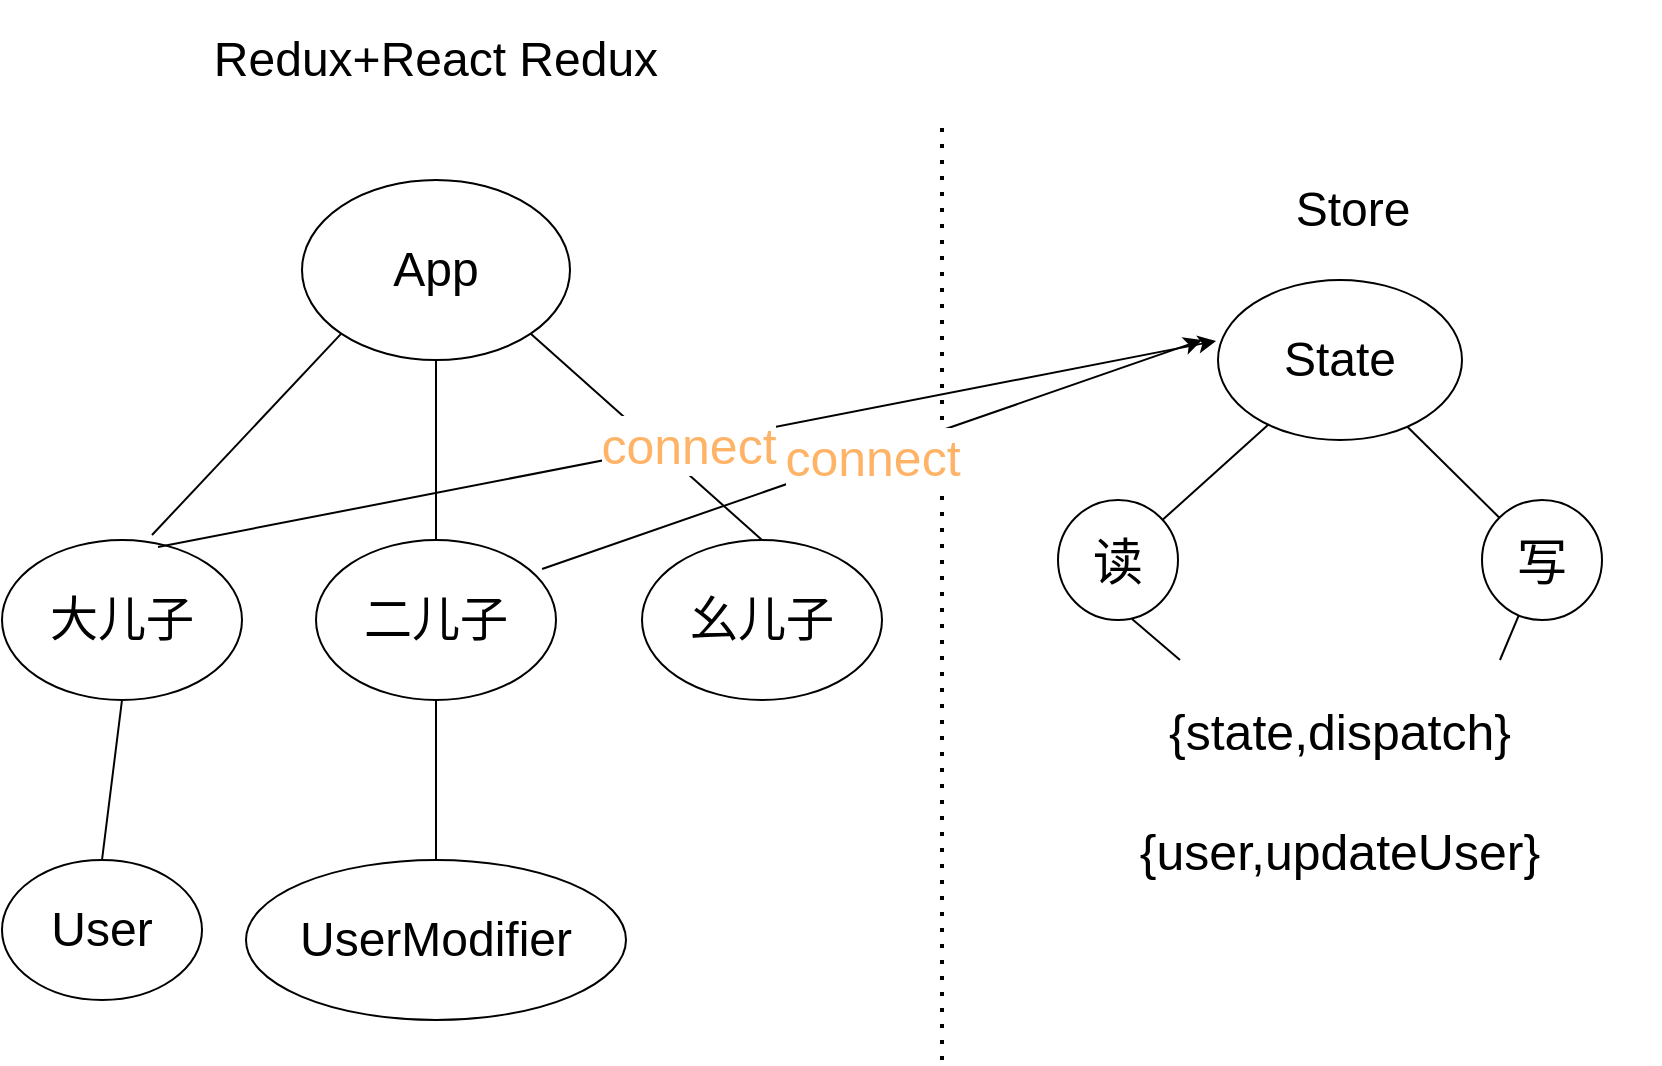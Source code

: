 <mxfile>
    <diagram id="MtIt7x2Zep-EgAF0nwUr" name="第 1 页">
        <mxGraphModel dx="970" dy="696" grid="1" gridSize="10" guides="1" tooltips="1" connect="1" arrows="1" fold="1" page="1" pageScale="1" pageWidth="827" pageHeight="1169" math="0" shadow="0">
            <root>
                <mxCell id="0"/>
                <mxCell id="1" parent="0"/>
                <mxCell id="2" value="Redux+React Redux" style="text;html=1;strokeColor=none;fillColor=none;align=center;verticalAlign=middle;whiteSpace=wrap;rounded=0;fontSize=24;" vertex="1" parent="1">
                    <mxGeometry x="37" y="20" width="380" height="60" as="geometry"/>
                </mxCell>
                <mxCell id="3" value="App" style="ellipse;whiteSpace=wrap;html=1;fontSize=24;" vertex="1" parent="1">
                    <mxGeometry x="160" y="110" width="134" height="90" as="geometry"/>
                </mxCell>
                <mxCell id="4" value="大儿子" style="ellipse;whiteSpace=wrap;html=1;fontSize=24;" vertex="1" parent="1">
                    <mxGeometry x="10" y="290" width="120" height="80" as="geometry"/>
                </mxCell>
                <mxCell id="5" value="二儿子" style="ellipse;whiteSpace=wrap;html=1;fontSize=24;" vertex="1" parent="1">
                    <mxGeometry x="167" y="290" width="120" height="80" as="geometry"/>
                </mxCell>
                <mxCell id="6" value="幺儿子" style="ellipse;whiteSpace=wrap;html=1;fontSize=24;" vertex="1" parent="1">
                    <mxGeometry x="330" y="290" width="120" height="80" as="geometry"/>
                </mxCell>
                <mxCell id="9" value="" style="endArrow=none;html=1;fontSize=24;exitX=0.625;exitY=-0.031;exitDx=0;exitDy=0;exitPerimeter=0;entryX=0;entryY=1;entryDx=0;entryDy=0;" edge="1" parent="1" source="4" target="3">
                    <mxGeometry width="50" height="50" relative="1" as="geometry">
                        <mxPoint x="90" y="260" as="sourcePoint"/>
                        <mxPoint x="140" y="210" as="targetPoint"/>
                    </mxGeometry>
                </mxCell>
                <mxCell id="10" value="" style="endArrow=none;html=1;fontSize=24;entryX=0.5;entryY=1;entryDx=0;entryDy=0;" edge="1" parent="1" source="5" target="3">
                    <mxGeometry width="50" height="50" relative="1" as="geometry">
                        <mxPoint x="95" y="297.52" as="sourcePoint"/>
                        <mxPoint x="197.761" y="201.475" as="targetPoint"/>
                    </mxGeometry>
                </mxCell>
                <mxCell id="11" value="" style="endArrow=none;html=1;fontSize=24;exitX=0.5;exitY=0;exitDx=0;exitDy=0;entryX=1;entryY=1;entryDx=0;entryDy=0;" edge="1" parent="1" source="6" target="3">
                    <mxGeometry width="50" height="50" relative="1" as="geometry">
                        <mxPoint x="105" y="307.52" as="sourcePoint"/>
                        <mxPoint x="207.761" y="211.475" as="targetPoint"/>
                    </mxGeometry>
                </mxCell>
                <mxCell id="12" value="User" style="ellipse;whiteSpace=wrap;html=1;fontSize=24;" vertex="1" parent="1">
                    <mxGeometry x="10" y="450" width="100" height="70" as="geometry"/>
                </mxCell>
                <mxCell id="13" value="UserModifier" style="ellipse;whiteSpace=wrap;html=1;fontSize=24;" vertex="1" parent="1">
                    <mxGeometry x="132" y="450" width="190" height="80" as="geometry"/>
                </mxCell>
                <mxCell id="14" value="" style="endArrow=none;html=1;fontSize=24;exitX=0.5;exitY=1;exitDx=0;exitDy=0;entryX=0.5;entryY=0;entryDx=0;entryDy=0;" edge="1" parent="1" source="4" target="12">
                    <mxGeometry width="50" height="50" relative="1" as="geometry">
                        <mxPoint x="95" y="297.52" as="sourcePoint"/>
                        <mxPoint x="189.624" y="196.82" as="targetPoint"/>
                    </mxGeometry>
                </mxCell>
                <mxCell id="15" value="" style="endArrow=none;html=1;fontSize=24;exitX=0.5;exitY=1;exitDx=0;exitDy=0;" edge="1" parent="1" source="5" target="13">
                    <mxGeometry width="50" height="50" relative="1" as="geometry">
                        <mxPoint x="80" y="380" as="sourcePoint"/>
                        <mxPoint x="70" y="460" as="targetPoint"/>
                    </mxGeometry>
                </mxCell>
                <mxCell id="16" value="" style="endArrow=none;dashed=1;html=1;dashPattern=1 3;strokeWidth=2;fontSize=24;" edge="1" parent="1">
                    <mxGeometry width="50" height="50" relative="1" as="geometry">
                        <mxPoint x="480" y="550" as="sourcePoint"/>
                        <mxPoint x="480" y="80" as="targetPoint"/>
                    </mxGeometry>
                </mxCell>
                <mxCell id="17" value="Store" style="text;html=1;align=center;verticalAlign=middle;resizable=0;points=[];autosize=1;strokeColor=none;fillColor=none;fontSize=24;" vertex="1" parent="1">
                    <mxGeometry x="650" y="110" width="70" height="30" as="geometry"/>
                </mxCell>
                <mxCell id="18" value="State" style="ellipse;whiteSpace=wrap;html=1;fontSize=24;" vertex="1" parent="1">
                    <mxGeometry x="618" y="160" width="122" height="80" as="geometry"/>
                </mxCell>
                <mxCell id="19" value="读" style="ellipse;whiteSpace=wrap;html=1;aspect=fixed;fontSize=25;" vertex="1" parent="1">
                    <mxGeometry x="538" y="270" width="60" height="60" as="geometry"/>
                </mxCell>
                <mxCell id="20" value="写" style="ellipse;whiteSpace=wrap;html=1;aspect=fixed;fontSize=25;" vertex="1" parent="1">
                    <mxGeometry x="750" y="270" width="60" height="60" as="geometry"/>
                </mxCell>
                <mxCell id="21" value="" style="endArrow=none;html=1;fontSize=25;" edge="1" parent="1" source="19" target="18">
                    <mxGeometry width="50" height="50" relative="1" as="geometry">
                        <mxPoint x="590" y="270" as="sourcePoint"/>
                        <mxPoint x="640" y="220" as="targetPoint"/>
                    </mxGeometry>
                </mxCell>
                <mxCell id="22" value="" style="endArrow=none;html=1;fontSize=25;" edge="1" parent="1" source="20" target="18">
                    <mxGeometry width="50" height="50" relative="1" as="geometry">
                        <mxPoint x="730" y="260" as="sourcePoint"/>
                        <mxPoint x="780" y="210" as="targetPoint"/>
                    </mxGeometry>
                </mxCell>
                <mxCell id="25" value="{state,dispatch}" style="text;html=1;strokeColor=none;fillColor=none;align=center;verticalAlign=middle;whiteSpace=wrap;rounded=0;fontSize=25;" vertex="1" parent="1">
                    <mxGeometry x="519" y="360" width="320" height="50" as="geometry"/>
                </mxCell>
                <mxCell id="26" value="{user,updateUser}" style="text;html=1;strokeColor=none;fillColor=none;align=center;verticalAlign=middle;whiteSpace=wrap;rounded=0;fontSize=25;" vertex="1" parent="1">
                    <mxGeometry x="519" y="420" width="320" height="50" as="geometry"/>
                </mxCell>
                <mxCell id="27" value="" style="endArrow=none;html=1;fontSize=25;exitX=0.617;exitY=0.992;exitDx=0;exitDy=0;exitPerimeter=0;entryX=0.25;entryY=0;entryDx=0;entryDy=0;" edge="1" parent="1" source="19">
                    <mxGeometry width="50" height="50" relative="1" as="geometry">
                        <mxPoint x="630" y="310" as="sourcePoint"/>
                        <mxPoint x="599.0" y="350" as="targetPoint"/>
                    </mxGeometry>
                </mxCell>
                <mxCell id="28" value="" style="endArrow=none;html=1;fontSize=25;exitX=0.75;exitY=0;exitDx=0;exitDy=0;" edge="1" parent="1" target="20">
                    <mxGeometry width="50" height="50" relative="1" as="geometry">
                        <mxPoint x="759" y="350" as="sourcePoint"/>
                        <mxPoint x="730" y="310" as="targetPoint"/>
                    </mxGeometry>
                </mxCell>
                <mxCell id="33" value="" style="endArrow=classic;html=1;fontSize=25;fontColor=#CC0000;entryX=-0.008;entryY=0.381;entryDx=0;entryDy=0;entryPerimeter=0;exitX=0.65;exitY=0.044;exitDx=0;exitDy=0;exitPerimeter=0;" edge="1" parent="1" source="4" target="18">
                    <mxGeometry relative="1" as="geometry">
                        <mxPoint x="340" y="210" as="sourcePoint"/>
                        <mxPoint x="440" y="210" as="targetPoint"/>
                    </mxGeometry>
                </mxCell>
                <mxCell id="34" value="&lt;font color=&quot;#ffb366&quot;&gt;connect&lt;/font&gt;" style="edgeLabel;resizable=0;html=1;align=center;verticalAlign=middle;fontSize=25;fontColor=#CC0000;" connectable="0" vertex="1" parent="33">
                    <mxGeometry relative="1" as="geometry"/>
                </mxCell>
                <mxCell id="35" value="" style="endArrow=classic;html=1;fontSize=25;fontColor=#CC0000;exitX=0.942;exitY=0.181;exitDx=0;exitDy=0;exitPerimeter=0;" edge="1" parent="1" source="5">
                    <mxGeometry relative="1" as="geometry">
                        <mxPoint x="98" y="303.52" as="sourcePoint"/>
                        <mxPoint x="610" y="190" as="targetPoint"/>
                    </mxGeometry>
                </mxCell>
                <mxCell id="36" value="&lt;font color=&quot;#ffb366&quot;&gt;connect&lt;/font&gt;" style="edgeLabel;resizable=0;html=1;align=center;verticalAlign=middle;fontSize=25;fontColor=#CC0000;" connectable="0" vertex="1" parent="35">
                    <mxGeometry relative="1" as="geometry"/>
                </mxCell>
            </root>
        </mxGraphModel>
    </diagram>
</mxfile>